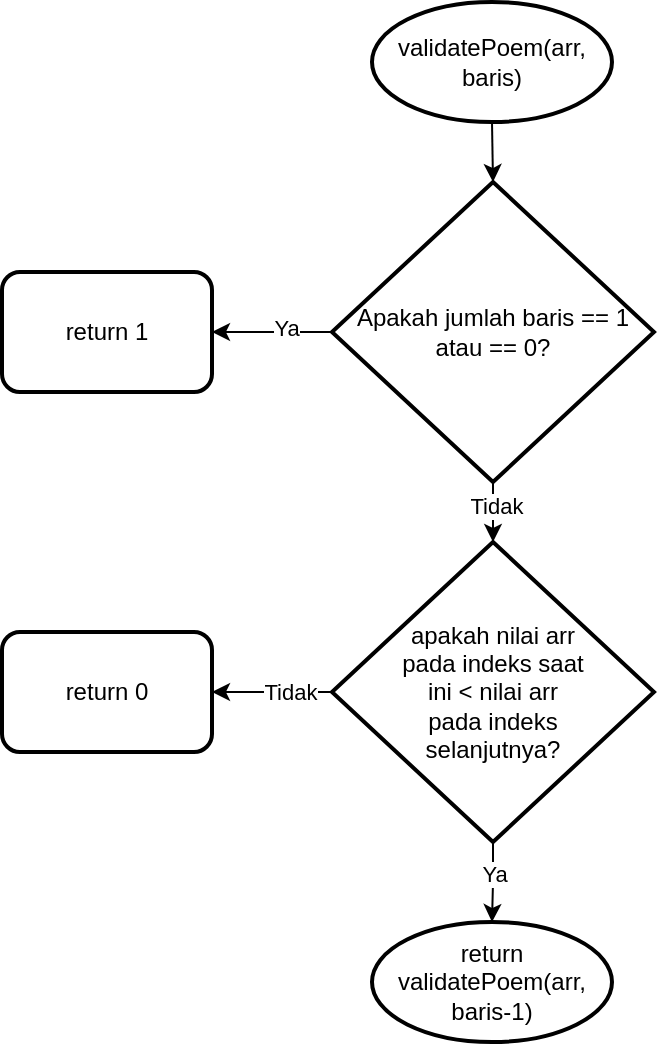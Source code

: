 <mxfile version="23.1.5" type="device">
  <diagram name="Page-1" id="pIJavBY0yzTweW4xneVl">
    <mxGraphModel dx="185" dy="673" grid="1" gridSize="10" guides="1" tooltips="1" connect="1" arrows="1" fold="1" page="1" pageScale="1" pageWidth="850" pageHeight="1100" math="0" shadow="0">
      <root>
        <mxCell id="0" />
        <mxCell id="1" parent="0" />
        <mxCell id="dBdyuKx9wnMH7rO0jvBw-35" style="edgeStyle=orthogonalEdgeStyle;rounded=0;orthogonalLoop=1;jettySize=auto;html=1;exitX=0.5;exitY=1;exitDx=0;exitDy=0;exitPerimeter=0;entryX=0.5;entryY=0;entryDx=0;entryDy=0;" parent="1" source="dBdyuKx9wnMH7rO0jvBw-1" target="vW94LThCsiK0B-irUPG5-1" edge="1">
          <mxGeometry relative="1" as="geometry">
            <mxPoint x="1275" y="100" as="targetPoint" />
          </mxGeometry>
        </mxCell>
        <mxCell id="dBdyuKx9wnMH7rO0jvBw-1" value="validatePoem(arr, baris)" style="strokeWidth=2;html=1;shape=mxgraph.flowchart.start_1;whiteSpace=wrap;" parent="1" vertex="1">
          <mxGeometry x="1215" y="10" width="120" height="60" as="geometry" />
        </mxCell>
        <mxCell id="vW94LThCsiK0B-irUPG5-17" style="edgeStyle=orthogonalEdgeStyle;rounded=0;orthogonalLoop=1;jettySize=auto;html=1;exitX=0.5;exitY=1;exitDx=0;exitDy=0;entryX=0.5;entryY=0;entryDx=0;entryDy=0;" edge="1" parent="1" source="vW94LThCsiK0B-irUPG5-1" target="vW94LThCsiK0B-irUPG5-16">
          <mxGeometry relative="1" as="geometry" />
        </mxCell>
        <mxCell id="vW94LThCsiK0B-irUPG5-20" value="Tidak" style="edgeLabel;html=1;align=center;verticalAlign=middle;resizable=0;points=[];" vertex="1" connectable="0" parent="vW94LThCsiK0B-irUPG5-17">
          <mxGeometry x="-0.259" y="1" relative="1" as="geometry">
            <mxPoint y="1" as="offset" />
          </mxGeometry>
        </mxCell>
        <mxCell id="vW94LThCsiK0B-irUPG5-24" style="edgeStyle=orthogonalEdgeStyle;rounded=0;orthogonalLoop=1;jettySize=auto;html=1;exitX=0;exitY=0.5;exitDx=0;exitDy=0;entryX=1;entryY=0.5;entryDx=0;entryDy=0;" edge="1" parent="1" source="vW94LThCsiK0B-irUPG5-1" target="vW94LThCsiK0B-irUPG5-23">
          <mxGeometry relative="1" as="geometry" />
        </mxCell>
        <mxCell id="vW94LThCsiK0B-irUPG5-26" value="Ya" style="edgeLabel;html=1;align=center;verticalAlign=middle;resizable=0;points=[];" vertex="1" connectable="0" parent="vW94LThCsiK0B-irUPG5-24">
          <mxGeometry x="-0.216" y="-2" relative="1" as="geometry">
            <mxPoint as="offset" />
          </mxGeometry>
        </mxCell>
        <mxCell id="vW94LThCsiK0B-irUPG5-1" value="Apakah jumlah baris == 1 atau == 0?" style="rhombus;whiteSpace=wrap;html=1;strokeWidth=2;" vertex="1" parent="1">
          <mxGeometry x="1195" y="100" width="161" height="150" as="geometry" />
        </mxCell>
        <mxCell id="vW94LThCsiK0B-irUPG5-19" style="edgeStyle=orthogonalEdgeStyle;rounded=0;orthogonalLoop=1;jettySize=auto;html=1;exitX=0.5;exitY=1;exitDx=0;exitDy=0;entryX=0.5;entryY=0;entryDx=0;entryDy=0;entryPerimeter=0;" edge="1" parent="1" source="vW94LThCsiK0B-irUPG5-16" target="vW94LThCsiK0B-irUPG5-28">
          <mxGeometry relative="1" as="geometry">
            <mxPoint x="1275.5" y="470" as="targetPoint" />
          </mxGeometry>
        </mxCell>
        <mxCell id="vW94LThCsiK0B-irUPG5-21" value="Ya" style="edgeLabel;html=1;align=center;verticalAlign=middle;resizable=0;points=[];" vertex="1" connectable="0" parent="vW94LThCsiK0B-irUPG5-19">
          <mxGeometry x="-0.091" y="-2" relative="1" as="geometry">
            <mxPoint x="2" y="-3" as="offset" />
          </mxGeometry>
        </mxCell>
        <mxCell id="vW94LThCsiK0B-irUPG5-25" style="edgeStyle=orthogonalEdgeStyle;rounded=0;orthogonalLoop=1;jettySize=auto;html=1;exitX=0;exitY=0.5;exitDx=0;exitDy=0;entryX=1;entryY=0.5;entryDx=0;entryDy=0;" edge="1" parent="1" source="vW94LThCsiK0B-irUPG5-16" target="vW94LThCsiK0B-irUPG5-22">
          <mxGeometry relative="1" as="geometry" />
        </mxCell>
        <mxCell id="vW94LThCsiK0B-irUPG5-27" value="Tidak" style="edgeLabel;html=1;align=center;verticalAlign=middle;resizable=0;points=[];" vertex="1" connectable="0" parent="vW94LThCsiK0B-irUPG5-25">
          <mxGeometry x="-0.294" relative="1" as="geometry">
            <mxPoint as="offset" />
          </mxGeometry>
        </mxCell>
        <mxCell id="vW94LThCsiK0B-irUPG5-16" value="apakah nilai arr &lt;br&gt;pada indeks saat &lt;br&gt;ini &amp;lt; nilai arr &lt;br&gt;pada indeks &lt;br&gt;selanjutnya?" style="rhombus;whiteSpace=wrap;html=1;strokeWidth=2;" vertex="1" parent="1">
          <mxGeometry x="1195" y="280" width="161" height="150" as="geometry" />
        </mxCell>
        <mxCell id="vW94LThCsiK0B-irUPG5-22" value="return 0" style="rounded=1;whiteSpace=wrap;html=1;strokeWidth=2;" vertex="1" parent="1">
          <mxGeometry x="1030" y="325" width="105" height="60" as="geometry" />
        </mxCell>
        <mxCell id="vW94LThCsiK0B-irUPG5-23" value="return 1" style="rounded=1;whiteSpace=wrap;html=1;strokeWidth=2;" vertex="1" parent="1">
          <mxGeometry x="1030" y="145" width="105" height="60" as="geometry" />
        </mxCell>
        <mxCell id="vW94LThCsiK0B-irUPG5-28" value="return validatePoem(arr, baris-1)" style="strokeWidth=2;html=1;shape=mxgraph.flowchart.start_1;whiteSpace=wrap;" vertex="1" parent="1">
          <mxGeometry x="1215" y="470" width="120" height="60" as="geometry" />
        </mxCell>
      </root>
    </mxGraphModel>
  </diagram>
</mxfile>
